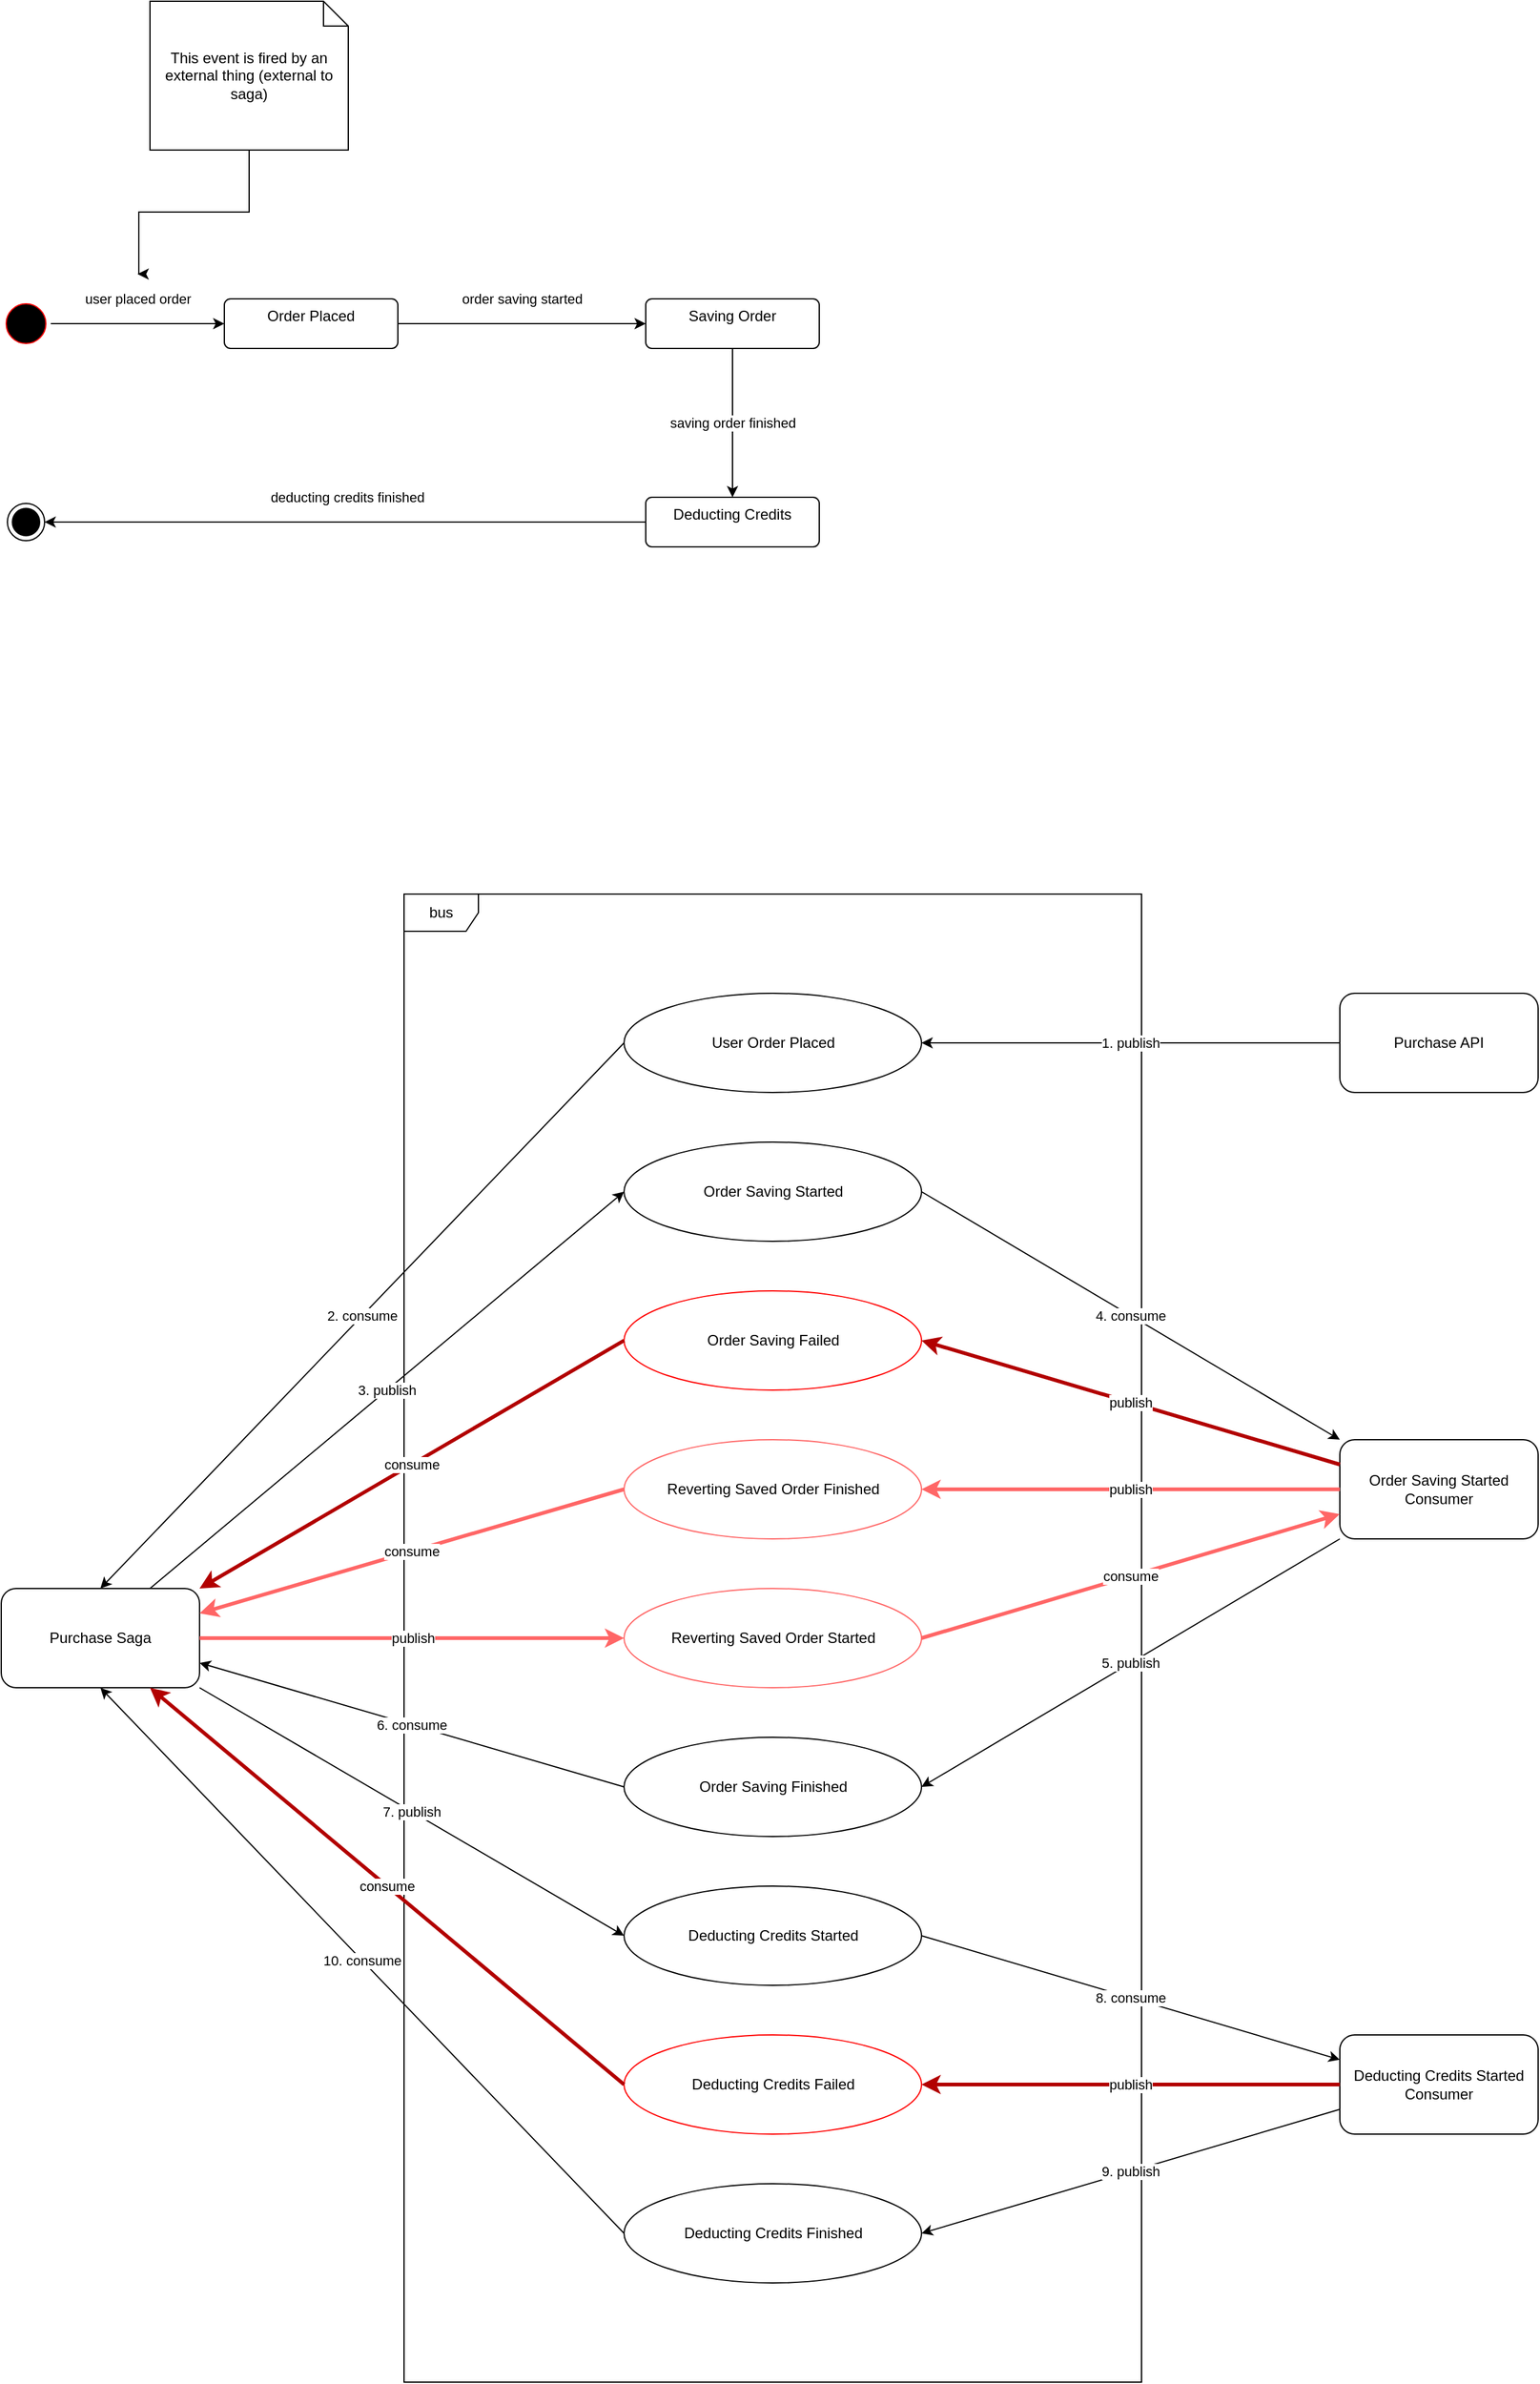 <mxfile version="22.1.16" type="device">
  <diagram name="Purchase State Machine" id="c07bpfMv5roMCaFiuGR-">
    <mxGraphModel dx="1313" dy="1876" grid="1" gridSize="10" guides="1" tooltips="1" connect="1" arrows="1" fold="1" page="1" pageScale="1" pageWidth="850" pageHeight="1100" math="0" shadow="0">
      <root>
        <mxCell id="0" />
        <mxCell id="1" parent="0" />
        <mxCell id="WcquoDSI1du9C3Wa--Hi-7" value="user placed order" style="edgeStyle=orthogonalEdgeStyle;rounded=0;orthogonalLoop=1;jettySize=auto;html=1;entryX=0;entryY=0.5;entryDx=0;entryDy=0;" parent="1" source="WcquoDSI1du9C3Wa--Hi-1" target="WcquoDSI1du9C3Wa--Hi-8" edge="1">
          <mxGeometry y="20" relative="1" as="geometry">
            <mxPoint x="200" y="-260" as="targetPoint" />
            <mxPoint as="offset" />
          </mxGeometry>
        </mxCell>
        <mxCell id="WcquoDSI1du9C3Wa--Hi-1" value="" style="ellipse;html=1;shape=startState;fillColor=#000000;strokeColor=#ff0000;" parent="1" vertex="1">
          <mxGeometry y="-240" width="40" height="40" as="geometry" />
        </mxCell>
        <mxCell id="WcquoDSI1du9C3Wa--Hi-4" value="" style="ellipse;html=1;shape=endState;fillColor=strokeColor;" parent="1" vertex="1">
          <mxGeometry x="5" y="-75" width="30" height="30" as="geometry" />
        </mxCell>
        <mxCell id="WcquoDSI1du9C3Wa--Hi-10" value="order saving started" style="edgeStyle=orthogonalEdgeStyle;rounded=0;orthogonalLoop=1;jettySize=auto;html=1;entryX=0;entryY=0.5;entryDx=0;entryDy=0;" parent="1" source="WcquoDSI1du9C3Wa--Hi-8" target="WcquoDSI1du9C3Wa--Hi-9" edge="1">
          <mxGeometry y="20" relative="1" as="geometry">
            <mxPoint as="offset" />
          </mxGeometry>
        </mxCell>
        <mxCell id="WcquoDSI1du9C3Wa--Hi-8" value="Order Placed" style="html=1;align=center;verticalAlign=top;rounded=1;absoluteArcSize=1;arcSize=10;dashed=0;whiteSpace=wrap;" parent="1" vertex="1">
          <mxGeometry x="180" y="-240" width="140" height="40" as="geometry" />
        </mxCell>
        <mxCell id="Kj1Ira81GGekSlFCbzU--2" value="saving order finished" style="edgeStyle=orthogonalEdgeStyle;rounded=0;orthogonalLoop=1;jettySize=auto;html=1;entryX=0.5;entryY=0;entryDx=0;entryDy=0;" parent="1" source="WcquoDSI1du9C3Wa--Hi-9" target="Kj1Ira81GGekSlFCbzU--3" edge="1">
          <mxGeometry relative="1" as="geometry">
            <mxPoint as="offset" />
          </mxGeometry>
        </mxCell>
        <mxCell id="WcquoDSI1du9C3Wa--Hi-9" value="Saving Order" style="html=1;align=center;verticalAlign=top;rounded=1;absoluteArcSize=1;arcSize=10;dashed=0;whiteSpace=wrap;" parent="1" vertex="1">
          <mxGeometry x="520" y="-240" width="140" height="40" as="geometry" />
        </mxCell>
        <mxCell id="Kj1Ira81GGekSlFCbzU--5" value="deducting credits finished" style="edgeStyle=orthogonalEdgeStyle;rounded=0;orthogonalLoop=1;jettySize=auto;html=1;" parent="1" source="Kj1Ira81GGekSlFCbzU--3" target="WcquoDSI1du9C3Wa--Hi-4" edge="1">
          <mxGeometry x="-0.007" y="-20" relative="1" as="geometry">
            <mxPoint as="offset" />
          </mxGeometry>
        </mxCell>
        <mxCell id="Kj1Ira81GGekSlFCbzU--3" value="Deducting Credits" style="html=1;align=center;verticalAlign=top;rounded=1;absoluteArcSize=1;arcSize=10;dashed=0;whiteSpace=wrap;" parent="1" vertex="1">
          <mxGeometry x="520" y="-80" width="140" height="40" as="geometry" />
        </mxCell>
        <mxCell id="Kj1Ira81GGekSlFCbzU--6" value="Purchase Saga" style="rounded=1;whiteSpace=wrap;html=1;" parent="1" vertex="1">
          <mxGeometry y="800" width="160" height="80" as="geometry" />
        </mxCell>
        <mxCell id="Kj1Ira81GGekSlFCbzU--9" value="bus" style="shape=umlFrame;whiteSpace=wrap;html=1;pointerEvents=0;" parent="1" vertex="1">
          <mxGeometry x="325" y="240" width="595" height="1200" as="geometry" />
        </mxCell>
        <mxCell id="Kj1Ira81GGekSlFCbzU--10" value="User Order Placed" style="ellipse;whiteSpace=wrap;html=1;" parent="1" vertex="1">
          <mxGeometry x="502.5" y="320" width="240" height="80" as="geometry" />
        </mxCell>
        <mxCell id="Kj1Ira81GGekSlFCbzU--11" value="2. consume" style="endArrow=classic;html=1;rounded=0;entryX=0.5;entryY=0;entryDx=0;entryDy=0;exitX=0;exitY=0.5;exitDx=0;exitDy=0;" parent="1" source="Kj1Ira81GGekSlFCbzU--10" target="Kj1Ira81GGekSlFCbzU--6" edge="1">
          <mxGeometry width="50" height="50" relative="1" as="geometry">
            <mxPoint x="345" y="510" as="sourcePoint" />
            <mxPoint x="395" y="460" as="targetPoint" />
          </mxGeometry>
        </mxCell>
        <mxCell id="Kj1Ira81GGekSlFCbzU--12" value="Purchase API" style="rounded=1;whiteSpace=wrap;html=1;" parent="1" vertex="1">
          <mxGeometry x="1080" y="320" width="160" height="80" as="geometry" />
        </mxCell>
        <mxCell id="Kj1Ira81GGekSlFCbzU--13" value="1. publish" style="endArrow=classic;html=1;rounded=0;entryX=1;entryY=0.5;entryDx=0;entryDy=0;exitX=0;exitY=0.5;exitDx=0;exitDy=0;" parent="1" source="Kj1Ira81GGekSlFCbzU--12" target="Kj1Ira81GGekSlFCbzU--10" edge="1">
          <mxGeometry width="50" height="50" relative="1" as="geometry">
            <mxPoint x="410" y="518" as="sourcePoint" />
            <mxPoint x="175" y="590" as="targetPoint" />
          </mxGeometry>
        </mxCell>
        <mxCell id="Kj1Ira81GGekSlFCbzU--14" value="Order Saving Started" style="ellipse;whiteSpace=wrap;html=1;" parent="1" vertex="1">
          <mxGeometry x="502.5" y="440" width="240" height="80" as="geometry" />
        </mxCell>
        <mxCell id="Kj1Ira81GGekSlFCbzU--15" value="3. publish" style="endArrow=classic;html=1;rounded=0;entryX=0;entryY=0.5;entryDx=0;entryDy=0;exitX=0.75;exitY=0;exitDx=0;exitDy=0;" parent="1" source="Kj1Ira81GGekSlFCbzU--6" target="Kj1Ira81GGekSlFCbzU--14" edge="1">
          <mxGeometry width="50" height="50" relative="1" as="geometry">
            <mxPoint x="175" y="450" as="sourcePoint" />
            <mxPoint x="375" y="490" as="targetPoint" />
          </mxGeometry>
        </mxCell>
        <mxCell id="Kj1Ira81GGekSlFCbzU--16" value="Order Saving Started Consumer" style="rounded=1;whiteSpace=wrap;html=1;" parent="1" vertex="1">
          <mxGeometry x="1080" y="680" width="160" height="80" as="geometry" />
        </mxCell>
        <mxCell id="Kj1Ira81GGekSlFCbzU--17" value="4. consume" style="endArrow=classic;html=1;rounded=0;entryX=0;entryY=0;entryDx=0;entryDy=0;exitX=1;exitY=0.5;exitDx=0;exitDy=0;" parent="1" source="Kj1Ira81GGekSlFCbzU--14" target="Kj1Ira81GGekSlFCbzU--16" edge="1">
          <mxGeometry width="50" height="50" relative="1" as="geometry">
            <mxPoint x="875" y="660" as="sourcePoint" />
            <mxPoint x="640" y="732" as="targetPoint" />
          </mxGeometry>
        </mxCell>
        <mxCell id="Kj1Ira81GGekSlFCbzU--18" value="Order Saving Finished" style="ellipse;whiteSpace=wrap;html=1;" parent="1" vertex="1">
          <mxGeometry x="502.5" y="920" width="240" height="80" as="geometry" />
        </mxCell>
        <mxCell id="Kj1Ira81GGekSlFCbzU--19" value="5. publish" style="endArrow=classic;html=1;rounded=0;entryX=1;entryY=0.5;entryDx=0;entryDy=0;exitX=0;exitY=1;exitDx=0;exitDy=0;" parent="1" source="Kj1Ira81GGekSlFCbzU--16" target="Kj1Ira81GGekSlFCbzU--18" edge="1">
          <mxGeometry width="50" height="50" relative="1" as="geometry">
            <mxPoint x="140" y="760" as="sourcePoint" />
            <mxPoint x="340" y="760" as="targetPoint" />
          </mxGeometry>
        </mxCell>
        <mxCell id="Kj1Ira81GGekSlFCbzU--20" value="6. consume" style="endArrow=classic;html=1;rounded=0;entryX=1;entryY=0.75;entryDx=0;entryDy=0;exitX=0;exitY=0.5;exitDx=0;exitDy=0;" parent="1" source="Kj1Ira81GGekSlFCbzU--18" target="Kj1Ira81GGekSlFCbzU--6" edge="1">
          <mxGeometry width="50" height="50" relative="1" as="geometry">
            <mxPoint x="410" y="518" as="sourcePoint" />
            <mxPoint x="175" y="590" as="targetPoint" />
          </mxGeometry>
        </mxCell>
        <mxCell id="Kj1Ira81GGekSlFCbzU--21" value="Deducting Credits Started" style="ellipse;whiteSpace=wrap;html=1;" parent="1" vertex="1">
          <mxGeometry x="502.5" y="1040" width="240" height="80" as="geometry" />
        </mxCell>
        <mxCell id="Kj1Ira81GGekSlFCbzU--22" value="7. publish" style="endArrow=classic;html=1;rounded=0;entryX=0;entryY=0.5;entryDx=0;entryDy=0;exitX=1;exitY=1;exitDx=0;exitDy=0;" parent="1" source="Kj1Ira81GGekSlFCbzU--6" target="Kj1Ira81GGekSlFCbzU--21" edge="1">
          <mxGeometry width="50" height="50" relative="1" as="geometry">
            <mxPoint x="175" y="610" as="sourcePoint" />
            <mxPoint x="375" y="610" as="targetPoint" />
          </mxGeometry>
        </mxCell>
        <mxCell id="Kj1Ira81GGekSlFCbzU--23" value="Deducting Credits Started Consumer" style="rounded=1;whiteSpace=wrap;html=1;" parent="1" vertex="1">
          <mxGeometry x="1080" y="1160" width="160" height="80" as="geometry" />
        </mxCell>
        <mxCell id="Kj1Ira81GGekSlFCbzU--24" value="8. consume" style="endArrow=classic;html=1;rounded=0;entryX=0;entryY=0.25;entryDx=0;entryDy=0;exitX=1;exitY=0.5;exitDx=0;exitDy=0;" parent="1" source="Kj1Ira81GGekSlFCbzU--21" target="Kj1Ira81GGekSlFCbzU--23" edge="1">
          <mxGeometry width="50" height="50" relative="1" as="geometry">
            <mxPoint x="615" y="610" as="sourcePoint" />
            <mxPoint x="770" y="610" as="targetPoint" />
          </mxGeometry>
        </mxCell>
        <mxCell id="Kj1Ira81GGekSlFCbzU--25" value="Deducting Credits Finished" style="ellipse;whiteSpace=wrap;html=1;" parent="1" vertex="1">
          <mxGeometry x="502.5" y="1280" width="240" height="80" as="geometry" />
        </mxCell>
        <mxCell id="Kj1Ira81GGekSlFCbzU--26" value="9. publish" style="endArrow=classic;html=1;rounded=0;entryX=1;entryY=0.5;entryDx=0;entryDy=0;exitX=0;exitY=0.75;exitDx=0;exitDy=0;" parent="1" source="Kj1Ira81GGekSlFCbzU--23" target="Kj1Ira81GGekSlFCbzU--25" edge="1">
          <mxGeometry width="50" height="50" relative="1" as="geometry">
            <mxPoint x="770" y="650" as="sourcePoint" />
            <mxPoint x="575" y="702" as="targetPoint" />
          </mxGeometry>
        </mxCell>
        <mxCell id="Kj1Ira81GGekSlFCbzU--27" value="10. consume" style="endArrow=classic;html=1;rounded=0;exitX=0;exitY=0.5;exitDx=0;exitDy=0;entryX=0.5;entryY=1;entryDx=0;entryDy=0;" parent="1" source="Kj1Ira81GGekSlFCbzU--25" target="Kj1Ira81GGekSlFCbzU--6" edge="1">
          <mxGeometry width="50" height="50" relative="1" as="geometry">
            <mxPoint x="405" y="702" as="sourcePoint" />
            <mxPoint x="90" y="820" as="targetPoint" />
          </mxGeometry>
        </mxCell>
        <mxCell id="Kj1Ira81GGekSlFCbzU--29" style="edgeStyle=orthogonalEdgeStyle;rounded=0;orthogonalLoop=1;jettySize=auto;html=1;" parent="1" source="Kj1Ira81GGekSlFCbzU--28" edge="1">
          <mxGeometry relative="1" as="geometry">
            <mxPoint x="110" y="-260" as="targetPoint" />
            <Array as="points">
              <mxPoint x="200" y="-310" />
              <mxPoint x="111" y="-310" />
              <mxPoint x="111" y="-260" />
            </Array>
          </mxGeometry>
        </mxCell>
        <mxCell id="Kj1Ira81GGekSlFCbzU--28" value="This event is fired by an external thing (external to saga)" style="shape=note;size=20;whiteSpace=wrap;html=1;" parent="1" vertex="1">
          <mxGeometry x="120" y="-480" width="160" height="120" as="geometry" />
        </mxCell>
        <mxCell id="tdrJQvTaBLl6L_jufPmi-1" value="Order Saving Failed" style="ellipse;whiteSpace=wrap;html=1;strokeColor=#FF0000;" vertex="1" parent="1">
          <mxGeometry x="502.5" y="560" width="240" height="80" as="geometry" />
        </mxCell>
        <mxCell id="tdrJQvTaBLl6L_jufPmi-2" value="publish" style="endArrow=classic;html=1;rounded=0;entryX=1;entryY=0.5;entryDx=0;entryDy=0;exitX=0;exitY=0.25;exitDx=0;exitDy=0;fillColor=#e51400;strokeColor=#B20000;strokeWidth=3;" edge="1" parent="1" source="Kj1Ira81GGekSlFCbzU--16" target="tdrJQvTaBLl6L_jufPmi-1">
          <mxGeometry width="50" height="50" relative="1" as="geometry">
            <mxPoint x="1100" y="680" as="sourcePoint" />
            <mxPoint x="753" y="930" as="targetPoint" />
          </mxGeometry>
        </mxCell>
        <mxCell id="tdrJQvTaBLl6L_jufPmi-3" value="consume" style="endArrow=classic;html=1;rounded=0;entryX=1;entryY=0;entryDx=0;entryDy=0;exitX=0;exitY=0.5;exitDx=0;exitDy=0;fillColor=#e51400;strokeColor=#B20000;strokeWidth=3;" edge="1" parent="1" source="tdrJQvTaBLl6L_jufPmi-1" target="Kj1Ira81GGekSlFCbzU--6">
          <mxGeometry width="50" height="50" relative="1" as="geometry">
            <mxPoint x="1100" y="660" as="sourcePoint" />
            <mxPoint x="753" y="730" as="targetPoint" />
          </mxGeometry>
        </mxCell>
        <mxCell id="tdrJQvTaBLl6L_jufPmi-4" value="Deducting Credits Failed" style="ellipse;whiteSpace=wrap;html=1;strokeColor=#FF0000;" vertex="1" parent="1">
          <mxGeometry x="502.5" y="1160" width="240" height="80" as="geometry" />
        </mxCell>
        <mxCell id="tdrJQvTaBLl6L_jufPmi-5" value="publish" style="endArrow=classic;html=1;rounded=0;entryX=1;entryY=0.5;entryDx=0;entryDy=0;exitX=0;exitY=0.5;exitDx=0;exitDy=0;fillColor=#e51400;strokeColor=#B20000;strokeWidth=3;" edge="1" parent="1" source="Kj1Ira81GGekSlFCbzU--23" target="tdrJQvTaBLl6L_jufPmi-4">
          <mxGeometry width="50" height="50" relative="1" as="geometry">
            <mxPoint x="1100" y="660" as="sourcePoint" />
            <mxPoint x="753" y="730" as="targetPoint" />
          </mxGeometry>
        </mxCell>
        <mxCell id="tdrJQvTaBLl6L_jufPmi-6" value="consume" style="endArrow=classic;html=1;rounded=0;entryX=0.75;entryY=1;entryDx=0;entryDy=0;exitX=0;exitY=0.5;exitDx=0;exitDy=0;fillColor=#e51400;strokeColor=#B20000;strokeWidth=3;" edge="1" parent="1" source="tdrJQvTaBLl6L_jufPmi-4" target="Kj1Ira81GGekSlFCbzU--6">
          <mxGeometry width="50" height="50" relative="1" as="geometry">
            <mxPoint x="513" y="730" as="sourcePoint" />
            <mxPoint x="175" y="730" as="targetPoint" />
          </mxGeometry>
        </mxCell>
        <mxCell id="tdrJQvTaBLl6L_jufPmi-7" value="Reverting Saved Order Finished" style="ellipse;whiteSpace=wrap;html=1;strokeColor=#FF6666;" vertex="1" parent="1">
          <mxGeometry x="502.5" y="680" width="240" height="80" as="geometry" />
        </mxCell>
        <mxCell id="tdrJQvTaBLl6L_jufPmi-8" value="publish" style="endArrow=classic;html=1;rounded=0;entryX=0;entryY=0.5;entryDx=0;entryDy=0;exitX=1;exitY=0.5;exitDx=0;exitDy=0;fillColor=#e51400;strokeColor=#FF6666;strokeWidth=3;" edge="1" parent="1" source="Kj1Ira81GGekSlFCbzU--6" target="tdrJQvTaBLl6L_jufPmi-10">
          <mxGeometry width="50" height="50" relative="1" as="geometry">
            <mxPoint x="1090" y="730" as="sourcePoint" />
            <mxPoint x="753" y="730" as="targetPoint" />
          </mxGeometry>
        </mxCell>
        <mxCell id="tdrJQvTaBLl6L_jufPmi-9" value="consume" style="endArrow=classic;html=1;rounded=0;exitX=1;exitY=0.5;exitDx=0;exitDy=0;fillColor=#e51400;strokeColor=#FF6666;strokeWidth=3;entryX=0;entryY=0.75;entryDx=0;entryDy=0;" edge="1" parent="1" source="tdrJQvTaBLl6L_jufPmi-10" target="Kj1Ira81GGekSlFCbzU--16">
          <mxGeometry width="50" height="50" relative="1" as="geometry">
            <mxPoint x="175" y="750" as="sourcePoint" />
            <mxPoint x="1040" y="750" as="targetPoint" />
          </mxGeometry>
        </mxCell>
        <mxCell id="tdrJQvTaBLl6L_jufPmi-10" value="Reverting Saved Order Started" style="ellipse;whiteSpace=wrap;html=1;strokeColor=#FF6666;" vertex="1" parent="1">
          <mxGeometry x="502.5" y="800" width="240" height="80" as="geometry" />
        </mxCell>
        <mxCell id="tdrJQvTaBLl6L_jufPmi-11" value="publish" style="endArrow=classic;html=1;rounded=0;entryX=1;entryY=0.5;entryDx=0;entryDy=0;fillColor=#e51400;strokeColor=#FF6666;strokeWidth=3;exitX=0;exitY=0.5;exitDx=0;exitDy=0;" edge="1" parent="1" source="Kj1Ira81GGekSlFCbzU--16" target="tdrJQvTaBLl6L_jufPmi-7">
          <mxGeometry width="50" height="50" relative="1" as="geometry">
            <mxPoint x="175" y="750" as="sourcePoint" />
            <mxPoint x="513" y="850" as="targetPoint" />
          </mxGeometry>
        </mxCell>
        <mxCell id="tdrJQvTaBLl6L_jufPmi-12" value="consume" style="endArrow=classic;html=1;rounded=0;exitX=0;exitY=0.5;exitDx=0;exitDy=0;fillColor=#e51400;strokeColor=#FF6666;strokeWidth=3;entryX=1;entryY=0.25;entryDx=0;entryDy=0;" edge="1" parent="1" source="tdrJQvTaBLl6L_jufPmi-7" target="Kj1Ira81GGekSlFCbzU--6">
          <mxGeometry width="50" height="50" relative="1" as="geometry">
            <mxPoint x="753" y="850" as="sourcePoint" />
            <mxPoint x="1090" y="750" as="targetPoint" />
          </mxGeometry>
        </mxCell>
      </root>
    </mxGraphModel>
  </diagram>
</mxfile>
